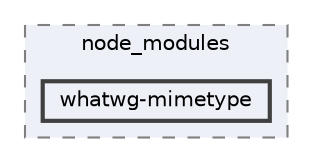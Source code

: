 digraph "pkiclassroomrescheduler/src/main/frontend/node_modules/whatwg-mimetype"
{
 // LATEX_PDF_SIZE
  bgcolor="transparent";
  edge [fontname=Helvetica,fontsize=10,labelfontname=Helvetica,labelfontsize=10];
  node [fontname=Helvetica,fontsize=10,shape=box,height=0.2,width=0.4];
  compound=true
  subgraph clusterdir_72953eda66ccb3a2722c28e1c3e6c23b {
    graph [ bgcolor="#edf0f7", pencolor="grey50", label="node_modules", fontname=Helvetica,fontsize=10 style="filled,dashed", URL="dir_72953eda66ccb3a2722c28e1c3e6c23b.html",tooltip=""]
  dir_ae1deec373d4cc216b229f8bfe05970a [label="whatwg-mimetype", fillcolor="#edf0f7", color="grey25", style="filled,bold", URL="dir_ae1deec373d4cc216b229f8bfe05970a.html",tooltip=""];
  }
}
